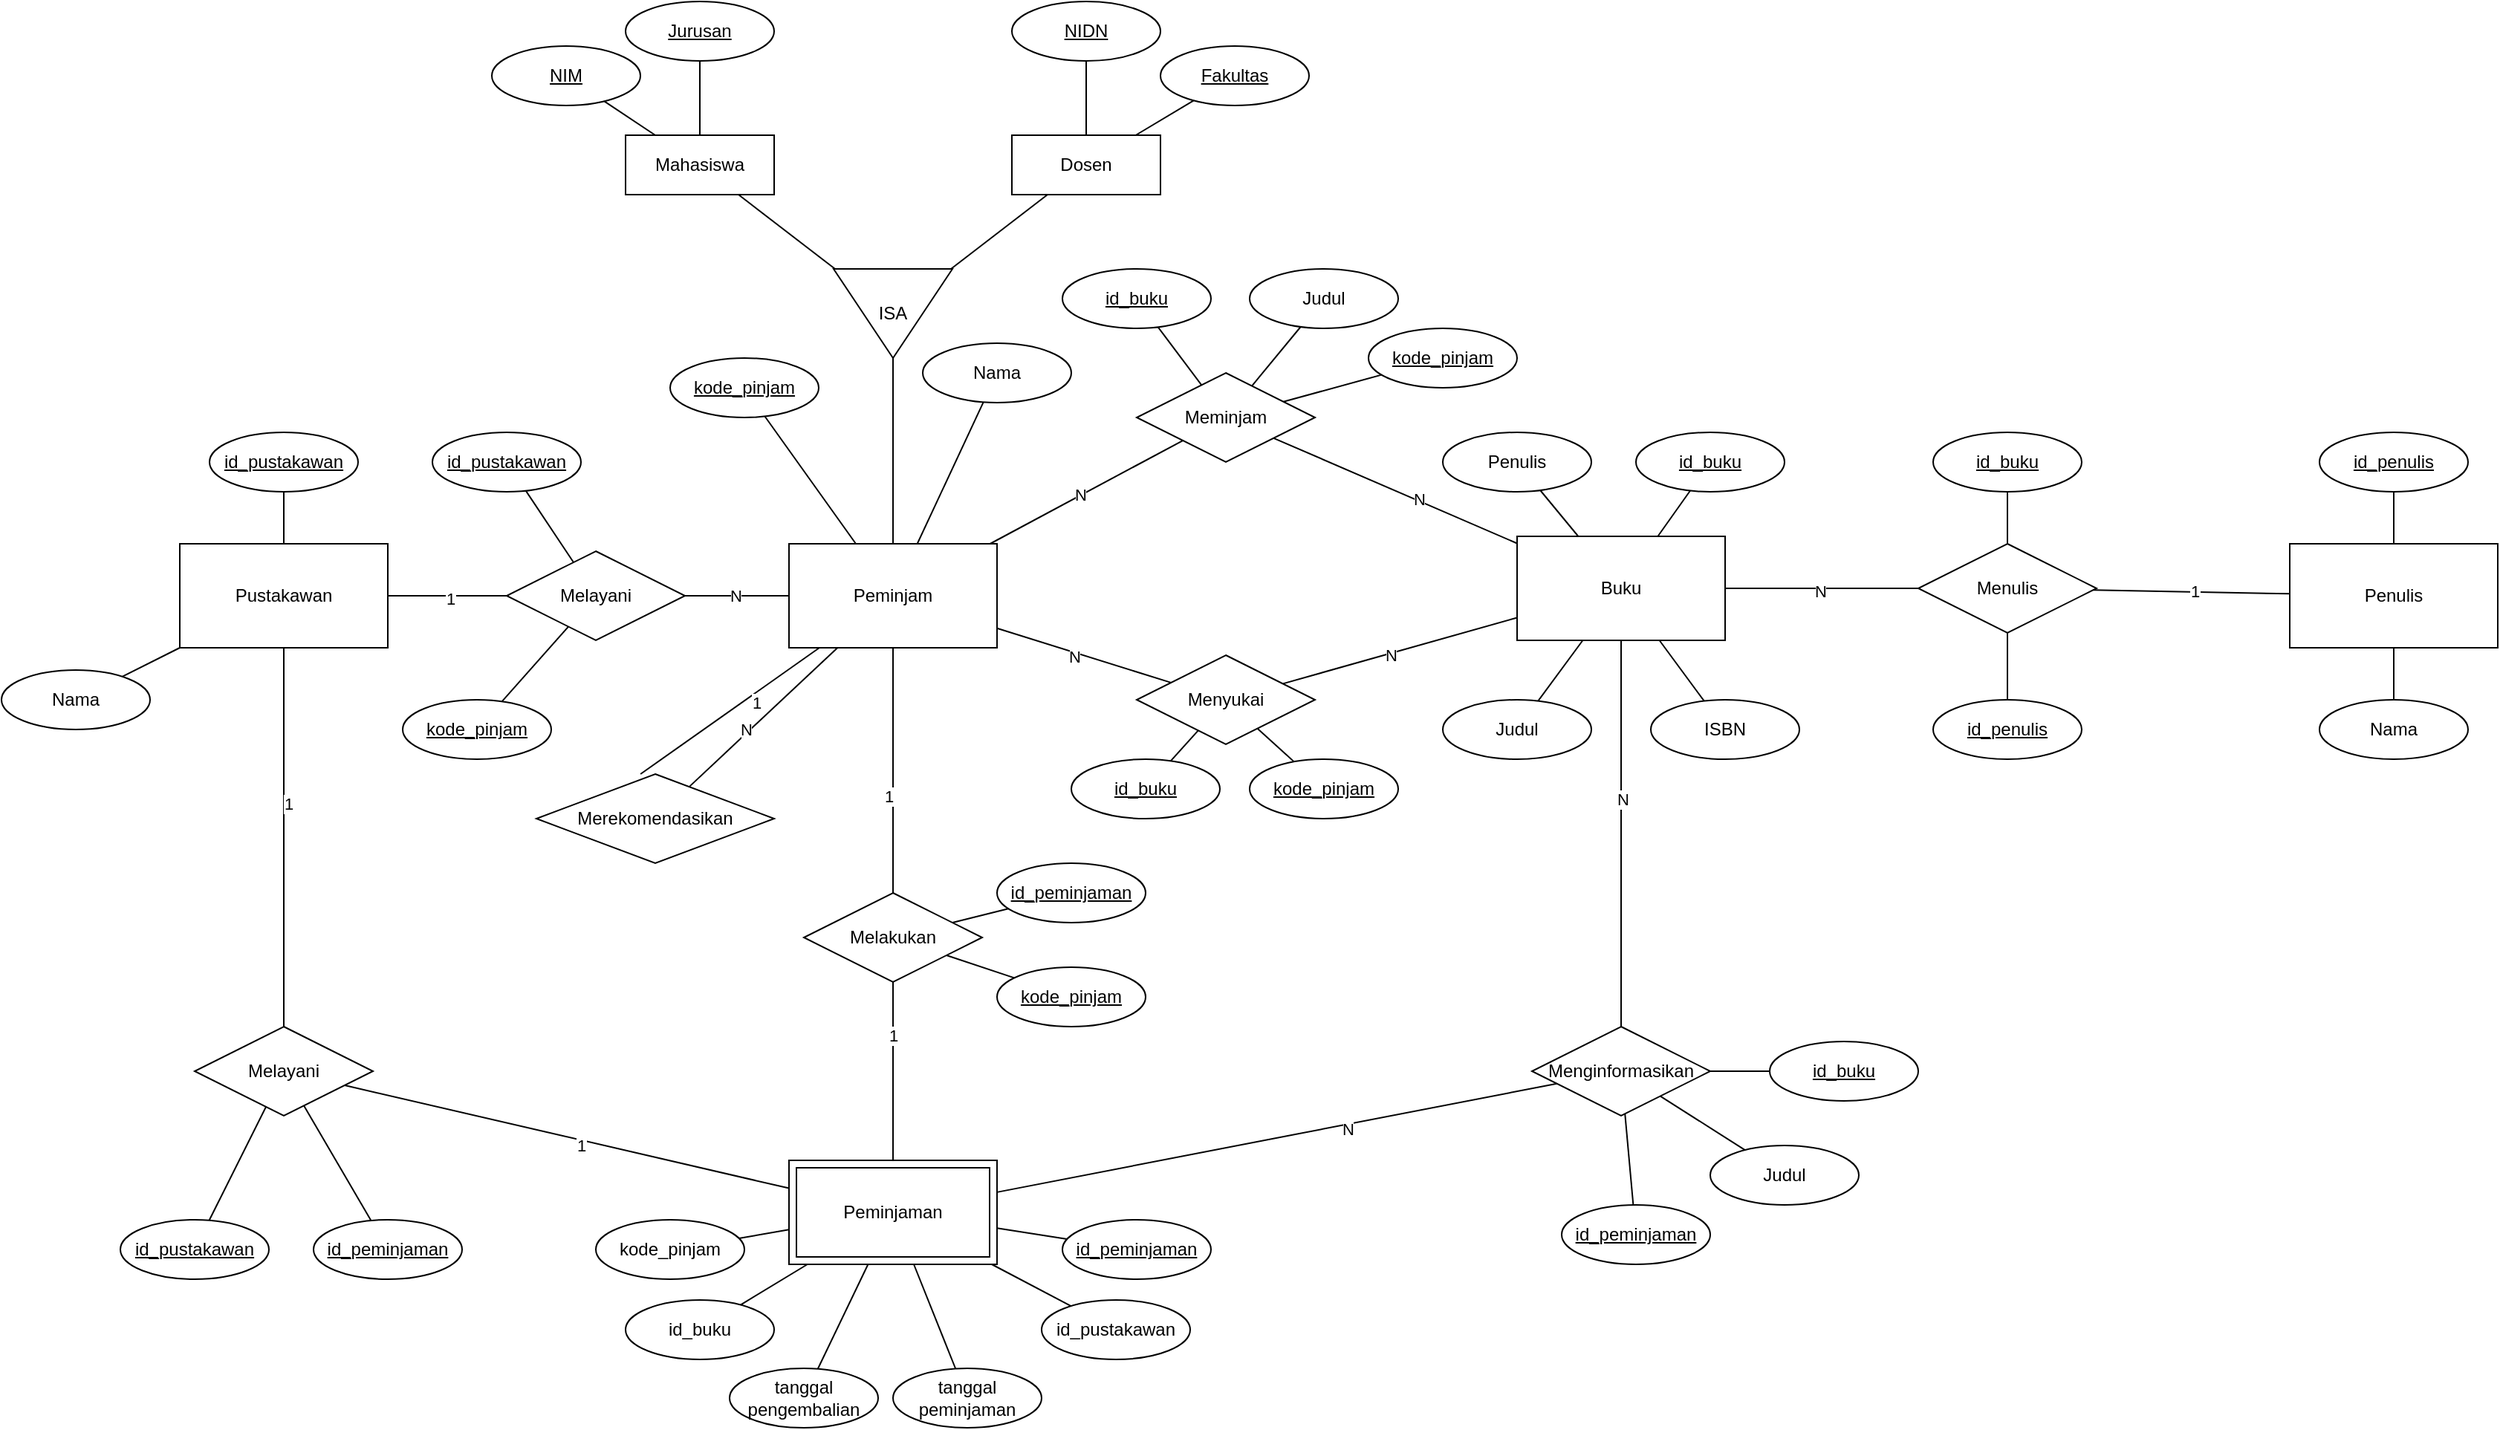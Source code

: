 <mxfile version="24.8.3">
  <diagram name="Halaman-1" id="MjMvgmdKR5DhXtK8cqhv">
    <mxGraphModel dx="2416" dy="1839" grid="1" gridSize="10" guides="1" tooltips="1" connect="1" arrows="1" fold="1" page="1" pageScale="1" pageWidth="827" pageHeight="1169" math="0" shadow="0">
      <root>
        <mxCell id="0" />
        <mxCell id="1" parent="0" />
        <mxCell id="m8yf4vWD9gJKO4N2qwgh-2" value="Buku" style="whiteSpace=wrap;html=1;align=center;" vertex="1" parent="1">
          <mxGeometry x="670" y="50" width="140" height="70" as="geometry" />
        </mxCell>
        <mxCell id="m8yf4vWD9gJKO4N2qwgh-3" value="Peminjam" style="whiteSpace=wrap;html=1;align=center;" vertex="1" parent="1">
          <mxGeometry x="180" y="55" width="140" height="70" as="geometry" />
        </mxCell>
        <mxCell id="m8yf4vWD9gJKO4N2qwgh-4" value="Pustakawan" style="whiteSpace=wrap;html=1;align=center;" vertex="1" parent="1">
          <mxGeometry x="-230" y="55" width="140" height="70" as="geometry" />
        </mxCell>
        <mxCell id="m8yf4vWD9gJKO4N2qwgh-5" value="Penulis" style="whiteSpace=wrap;html=1;align=center;" vertex="1" parent="1">
          <mxGeometry x="1190" y="55" width="140" height="70" as="geometry" />
        </mxCell>
        <mxCell id="m8yf4vWD9gJKO4N2qwgh-6" value="Menginformasikan" style="shape=rhombus;perimeter=rhombusPerimeter;whiteSpace=wrap;html=1;align=center;" vertex="1" parent="1">
          <mxGeometry x="680" y="380" width="120" height="60" as="geometry" />
        </mxCell>
        <mxCell id="m8yf4vWD9gJKO4N2qwgh-7" value="Melayani" style="shape=rhombus;perimeter=rhombusPerimeter;whiteSpace=wrap;html=1;align=center;" vertex="1" parent="1">
          <mxGeometry x="-220" y="380" width="120" height="60" as="geometry" />
        </mxCell>
        <mxCell id="m8yf4vWD9gJKO4N2qwgh-8" value="Meminjam" style="shape=rhombus;perimeter=rhombusPerimeter;whiteSpace=wrap;html=1;align=center;" vertex="1" parent="1">
          <mxGeometry x="414" y="-60" width="120" height="60" as="geometry" />
        </mxCell>
        <mxCell id="m8yf4vWD9gJKO4N2qwgh-9" value="Menulis" style="shape=rhombus;perimeter=rhombusPerimeter;whiteSpace=wrap;html=1;align=center;" vertex="1" parent="1">
          <mxGeometry x="940" y="55" width="120" height="60" as="geometry" />
        </mxCell>
        <mxCell id="m8yf4vWD9gJKO4N2qwgh-10" value="Melakukan" style="shape=rhombus;perimeter=rhombusPerimeter;whiteSpace=wrap;html=1;align=center;" vertex="1" parent="1">
          <mxGeometry x="190" y="290" width="120" height="60" as="geometry" />
        </mxCell>
        <mxCell id="m8yf4vWD9gJKO4N2qwgh-11" value="Melayani" style="shape=rhombus;perimeter=rhombusPerimeter;whiteSpace=wrap;html=1;align=center;" vertex="1" parent="1">
          <mxGeometry x="-10" y="60" width="120" height="60" as="geometry" />
        </mxCell>
        <mxCell id="m8yf4vWD9gJKO4N2qwgh-13" value="&lt;u&gt;id_pustakawan&lt;/u&gt;" style="ellipse;whiteSpace=wrap;html=1;align=center;" vertex="1" parent="1">
          <mxGeometry x="-210" y="-20" width="100" height="40" as="geometry" />
        </mxCell>
        <mxCell id="m8yf4vWD9gJKO4N2qwgh-14" value="Nama" style="ellipse;whiteSpace=wrap;html=1;align=center;" vertex="1" parent="1">
          <mxGeometry x="-350" y="140" width="100" height="40" as="geometry" />
        </mxCell>
        <mxCell id="m8yf4vWD9gJKO4N2qwgh-15" value="&lt;u&gt;id_pustakawan&lt;/u&gt;" style="ellipse;whiteSpace=wrap;html=1;align=center;" vertex="1" parent="1">
          <mxGeometry x="-60" y="-20" width="100" height="40" as="geometry" />
        </mxCell>
        <mxCell id="m8yf4vWD9gJKO4N2qwgh-16" value="&lt;u&gt;kode_pinjam&lt;/u&gt;" style="ellipse;whiteSpace=wrap;html=1;align=center;" vertex="1" parent="1">
          <mxGeometry x="-80" y="160" width="100" height="40" as="geometry" />
        </mxCell>
        <mxCell id="m8yf4vWD9gJKO4N2qwgh-17" value="&lt;u&gt;id_buku&lt;/u&gt;" style="ellipse;whiteSpace=wrap;html=1;align=center;" vertex="1" parent="1">
          <mxGeometry x="750" y="-20" width="100" height="40" as="geometry" />
        </mxCell>
        <mxCell id="m8yf4vWD9gJKO4N2qwgh-18" value="Nama" style="ellipse;whiteSpace=wrap;html=1;align=center;" vertex="1" parent="1">
          <mxGeometry x="1210" y="160" width="100" height="40" as="geometry" />
        </mxCell>
        <mxCell id="m8yf4vWD9gJKO4N2qwgh-19" value="&lt;u&gt;id_penulis&lt;/u&gt;" style="ellipse;whiteSpace=wrap;html=1;align=center;" vertex="1" parent="1">
          <mxGeometry x="1210" y="-20" width="100" height="40" as="geometry" />
        </mxCell>
        <mxCell id="m8yf4vWD9gJKO4N2qwgh-20" value="&lt;u&gt;id_penulis&lt;/u&gt;" style="ellipse;whiteSpace=wrap;html=1;align=center;" vertex="1" parent="1">
          <mxGeometry x="950" y="160" width="100" height="40" as="geometry" />
        </mxCell>
        <mxCell id="m8yf4vWD9gJKO4N2qwgh-21" value="&lt;u&gt;id_buku&lt;/u&gt;" style="ellipse;whiteSpace=wrap;html=1;align=center;" vertex="1" parent="1">
          <mxGeometry x="950" y="-20" width="100" height="40" as="geometry" />
        </mxCell>
        <mxCell id="m8yf4vWD9gJKO4N2qwgh-22" value="ISBN" style="ellipse;whiteSpace=wrap;html=1;align=center;" vertex="1" parent="1">
          <mxGeometry x="760" y="160" width="100" height="40" as="geometry" />
        </mxCell>
        <mxCell id="m8yf4vWD9gJKO4N2qwgh-23" value="Penulis" style="ellipse;whiteSpace=wrap;html=1;align=center;" vertex="1" parent="1">
          <mxGeometry x="620" y="-20" width="100" height="40" as="geometry" />
        </mxCell>
        <mxCell id="m8yf4vWD9gJKO4N2qwgh-24" value="Judul" style="ellipse;whiteSpace=wrap;html=1;align=center;" vertex="1" parent="1">
          <mxGeometry x="620" y="160" width="100" height="40" as="geometry" />
        </mxCell>
        <mxCell id="m8yf4vWD9gJKO4N2qwgh-25" value="Judul" style="ellipse;whiteSpace=wrap;html=1;align=center;" vertex="1" parent="1">
          <mxGeometry x="490" y="-130" width="100" height="40" as="geometry" />
        </mxCell>
        <mxCell id="m8yf4vWD9gJKO4N2qwgh-26" value="&lt;u&gt;kode_pinjam&lt;/u&gt;" style="ellipse;whiteSpace=wrap;html=1;align=center;" vertex="1" parent="1">
          <mxGeometry x="570" y="-90" width="100" height="40" as="geometry" />
        </mxCell>
        <mxCell id="m8yf4vWD9gJKO4N2qwgh-27" value="&lt;u&gt;id_buku&lt;/u&gt;" style="ellipse;whiteSpace=wrap;html=1;align=center;" vertex="1" parent="1">
          <mxGeometry x="364" y="-130" width="100" height="40" as="geometry" />
        </mxCell>
        <mxCell id="m8yf4vWD9gJKO4N2qwgh-28" value="Nama" style="ellipse;whiteSpace=wrap;html=1;align=center;" vertex="1" parent="1">
          <mxGeometry x="270" y="-80" width="100" height="40" as="geometry" />
        </mxCell>
        <mxCell id="m8yf4vWD9gJKO4N2qwgh-29" value="&lt;u&gt;kode_pinjam&lt;/u&gt;" style="ellipse;whiteSpace=wrap;html=1;align=center;" vertex="1" parent="1">
          <mxGeometry x="100" y="-70" width="100" height="40" as="geometry" />
        </mxCell>
        <mxCell id="m8yf4vWD9gJKO4N2qwgh-37" style="edgeStyle=orthogonalEdgeStyle;rounded=0;orthogonalLoop=1;jettySize=auto;html=1;exitX=0.5;exitY=1;exitDx=0;exitDy=0;" edge="1" parent="1" source="m8yf4vWD9gJKO4N2qwgh-28" target="m8yf4vWD9gJKO4N2qwgh-28">
          <mxGeometry relative="1" as="geometry" />
        </mxCell>
        <mxCell id="m8yf4vWD9gJKO4N2qwgh-39" value="" style="endArrow=none;html=1;rounded=0;" edge="1" parent="1" source="m8yf4vWD9gJKO4N2qwgh-4" target="m8yf4vWD9gJKO4N2qwgh-11">
          <mxGeometry relative="1" as="geometry">
            <mxPoint x="140" y="210" as="sourcePoint" />
            <mxPoint x="300" y="210" as="targetPoint" />
          </mxGeometry>
        </mxCell>
        <mxCell id="m8yf4vWD9gJKO4N2qwgh-66" value="1" style="edgeLabel;html=1;align=center;verticalAlign=middle;resizable=0;points=[];" vertex="1" connectable="0" parent="m8yf4vWD9gJKO4N2qwgh-39">
          <mxGeometry x="0.052" y="-2" relative="1" as="geometry">
            <mxPoint as="offset" />
          </mxGeometry>
        </mxCell>
        <mxCell id="m8yf4vWD9gJKO4N2qwgh-41" value="" style="endArrow=none;html=1;rounded=0;" edge="1" parent="1" source="m8yf4vWD9gJKO4N2qwgh-3" target="m8yf4vWD9gJKO4N2qwgh-8">
          <mxGeometry relative="1" as="geometry">
            <mxPoint x="115" y="93" as="sourcePoint" />
            <mxPoint x="190" y="97" as="targetPoint" />
          </mxGeometry>
        </mxCell>
        <mxCell id="m8yf4vWD9gJKO4N2qwgh-71" value="N" style="edgeLabel;html=1;align=center;verticalAlign=middle;resizable=0;points=[];" vertex="1" connectable="0" parent="m8yf4vWD9gJKO4N2qwgh-41">
          <mxGeometry x="-0.064" y="1" relative="1" as="geometry">
            <mxPoint as="offset" />
          </mxGeometry>
        </mxCell>
        <mxCell id="m8yf4vWD9gJKO4N2qwgh-42" value="" style="endArrow=none;html=1;rounded=0;" edge="1" parent="1" source="m8yf4vWD9gJKO4N2qwgh-3" target="m8yf4vWD9gJKO4N2qwgh-28">
          <mxGeometry relative="1" as="geometry">
            <mxPoint x="330" y="97" as="sourcePoint" />
            <mxPoint x="429" y="92" as="targetPoint" />
          </mxGeometry>
        </mxCell>
        <mxCell id="m8yf4vWD9gJKO4N2qwgh-43" value="" style="endArrow=none;html=1;rounded=0;" edge="1" parent="1" source="m8yf4vWD9gJKO4N2qwgh-3" target="m8yf4vWD9gJKO4N2qwgh-29">
          <mxGeometry relative="1" as="geometry">
            <mxPoint x="260" y="135" as="sourcePoint" />
            <mxPoint x="260" y="170" as="targetPoint" />
          </mxGeometry>
        </mxCell>
        <mxCell id="m8yf4vWD9gJKO4N2qwgh-44" value="" style="endArrow=none;html=1;rounded=0;" edge="1" parent="1" source="m8yf4vWD9gJKO4N2qwgh-11" target="m8yf4vWD9gJKO4N2qwgh-15">
          <mxGeometry relative="1" as="geometry">
            <mxPoint x="260" y="65" as="sourcePoint" />
            <mxPoint x="260" y="30" as="targetPoint" />
          </mxGeometry>
        </mxCell>
        <mxCell id="m8yf4vWD9gJKO4N2qwgh-45" value="" style="endArrow=none;html=1;rounded=0;" edge="1" parent="1" source="m8yf4vWD9gJKO4N2qwgh-16" target="m8yf4vWD9gJKO4N2qwgh-11">
          <mxGeometry relative="1" as="geometry">
            <mxPoint x="60" y="60" as="sourcePoint" />
            <mxPoint x="60" y="30" as="targetPoint" />
          </mxGeometry>
        </mxCell>
        <mxCell id="m8yf4vWD9gJKO4N2qwgh-47" value="" style="endArrow=none;html=1;rounded=0;" edge="1" parent="1" source="m8yf4vWD9gJKO4N2qwgh-13" target="m8yf4vWD9gJKO4N2qwgh-4">
          <mxGeometry relative="1" as="geometry">
            <mxPoint x="-150" y="135" as="sourcePoint" />
            <mxPoint x="-150" y="170" as="targetPoint" />
          </mxGeometry>
        </mxCell>
        <mxCell id="m8yf4vWD9gJKO4N2qwgh-51" value="" style="endArrow=none;html=1;rounded=0;" edge="1" parent="1" source="m8yf4vWD9gJKO4N2qwgh-14" target="m8yf4vWD9gJKO4N2qwgh-4">
          <mxGeometry relative="1" as="geometry">
            <mxPoint x="-150" y="30" as="sourcePoint" />
            <mxPoint x="-150" y="65" as="targetPoint" />
          </mxGeometry>
        </mxCell>
        <mxCell id="m8yf4vWD9gJKO4N2qwgh-52" value="" style="endArrow=none;html=1;rounded=0;" edge="1" parent="1" source="m8yf4vWD9gJKO4N2qwgh-27" target="m8yf4vWD9gJKO4N2qwgh-8">
          <mxGeometry relative="1" as="geometry">
            <mxPoint x="330" y="100" as="sourcePoint" />
            <mxPoint x="424" y="100" as="targetPoint" />
          </mxGeometry>
        </mxCell>
        <mxCell id="m8yf4vWD9gJKO4N2qwgh-53" value="" style="endArrow=none;html=1;rounded=0;" edge="1" parent="1" source="m8yf4vWD9gJKO4N2qwgh-8" target="m8yf4vWD9gJKO4N2qwgh-25">
          <mxGeometry relative="1" as="geometry">
            <mxPoint x="437" y="29" as="sourcePoint" />
            <mxPoint x="469" y="78" as="targetPoint" />
          </mxGeometry>
        </mxCell>
        <mxCell id="m8yf4vWD9gJKO4N2qwgh-54" value="" style="endArrow=none;html=1;rounded=0;" edge="1" parent="1" source="m8yf4vWD9gJKO4N2qwgh-8" target="m8yf4vWD9gJKO4N2qwgh-26">
          <mxGeometry relative="1" as="geometry">
            <mxPoint x="500" y="78" as="sourcePoint" />
            <mxPoint x="536" y="29" as="targetPoint" />
          </mxGeometry>
        </mxCell>
        <mxCell id="m8yf4vWD9gJKO4N2qwgh-55" value="" style="endArrow=none;html=1;rounded=0;" edge="1" parent="1" source="m8yf4vWD9gJKO4N2qwgh-2" target="m8yf4vWD9gJKO4N2qwgh-24">
          <mxGeometry relative="1" as="geometry">
            <mxPoint x="484" y="130" as="sourcePoint" />
            <mxPoint x="484" y="170" as="targetPoint" />
          </mxGeometry>
        </mxCell>
        <mxCell id="m8yf4vWD9gJKO4N2qwgh-56" value="" style="endArrow=none;html=1;rounded=0;" edge="1" parent="1" source="m8yf4vWD9gJKO4N2qwgh-2" target="m8yf4vWD9gJKO4N2qwgh-22">
          <mxGeometry relative="1" as="geometry">
            <mxPoint x="724" y="130" as="sourcePoint" />
            <mxPoint x="694" y="171" as="targetPoint" />
          </mxGeometry>
        </mxCell>
        <mxCell id="m8yf4vWD9gJKO4N2qwgh-57" value="" style="endArrow=none;html=1;rounded=0;" edge="1" parent="1" source="m8yf4vWD9gJKO4N2qwgh-17" target="m8yf4vWD9gJKO4N2qwgh-2">
          <mxGeometry relative="1" as="geometry">
            <mxPoint x="772" y="130" as="sourcePoint" />
            <mxPoint x="798" y="171" as="targetPoint" />
          </mxGeometry>
        </mxCell>
        <mxCell id="m8yf4vWD9gJKO4N2qwgh-58" value="" style="endArrow=none;html=1;rounded=0;" edge="1" parent="1" source="m8yf4vWD9gJKO4N2qwgh-23" target="m8yf4vWD9gJKO4N2qwgh-2">
          <mxGeometry relative="1" as="geometry">
            <mxPoint x="796" y="29" as="sourcePoint" />
            <mxPoint x="775" y="60" as="targetPoint" />
          </mxGeometry>
        </mxCell>
        <mxCell id="m8yf4vWD9gJKO4N2qwgh-59" value="" style="endArrow=none;html=1;rounded=0;" edge="1" parent="1" source="m8yf4vWD9gJKO4N2qwgh-8" target="m8yf4vWD9gJKO4N2qwgh-2">
          <mxGeometry relative="1" as="geometry">
            <mxPoint x="696" y="29" as="sourcePoint" />
            <mxPoint x="721" y="60" as="targetPoint" />
          </mxGeometry>
        </mxCell>
        <mxCell id="m8yf4vWD9gJKO4N2qwgh-72" value="N" style="edgeLabel;html=1;align=center;verticalAlign=middle;resizable=0;points=[];" vertex="1" connectable="0" parent="m8yf4vWD9gJKO4N2qwgh-59">
          <mxGeometry x="0.19" y="1" relative="1" as="geometry">
            <mxPoint as="offset" />
          </mxGeometry>
        </mxCell>
        <mxCell id="m8yf4vWD9gJKO4N2qwgh-60" value="" style="endArrow=none;html=1;rounded=0;" edge="1" parent="1" source="m8yf4vWD9gJKO4N2qwgh-2" target="m8yf4vWD9gJKO4N2qwgh-9">
          <mxGeometry relative="1" as="geometry">
            <mxPoint x="770" y="90" as="sourcePoint" />
            <mxPoint x="680" y="96" as="targetPoint" />
          </mxGeometry>
        </mxCell>
        <mxCell id="m8yf4vWD9gJKO4N2qwgh-73" value="N" style="edgeLabel;html=1;align=center;verticalAlign=middle;resizable=0;points=[];" vertex="1" connectable="0" parent="m8yf4vWD9gJKO4N2qwgh-60">
          <mxGeometry x="-0.015" y="-2" relative="1" as="geometry">
            <mxPoint as="offset" />
          </mxGeometry>
        </mxCell>
        <mxCell id="m8yf4vWD9gJKO4N2qwgh-61" value="" style="endArrow=none;html=1;rounded=0;" edge="1" parent="1" source="m8yf4vWD9gJKO4N2qwgh-21" target="m8yf4vWD9gJKO4N2qwgh-9">
          <mxGeometry relative="1" as="geometry">
            <mxPoint x="820" y="95" as="sourcePoint" />
            <mxPoint x="950" y="95" as="targetPoint" />
          </mxGeometry>
        </mxCell>
        <mxCell id="m8yf4vWD9gJKO4N2qwgh-62" value="" style="endArrow=none;html=1;rounded=0;" edge="1" parent="1" source="m8yf4vWD9gJKO4N2qwgh-20" target="m8yf4vWD9gJKO4N2qwgh-9">
          <mxGeometry relative="1" as="geometry">
            <mxPoint x="1010" y="30" as="sourcePoint" />
            <mxPoint x="1010" y="65" as="targetPoint" />
          </mxGeometry>
        </mxCell>
        <mxCell id="m8yf4vWD9gJKO4N2qwgh-63" value="" style="endArrow=none;html=1;rounded=0;" edge="1" parent="1" source="m8yf4vWD9gJKO4N2qwgh-5" target="m8yf4vWD9gJKO4N2qwgh-9">
          <mxGeometry relative="1" as="geometry">
            <mxPoint x="1010" y="170" as="sourcePoint" />
            <mxPoint x="1010" y="125" as="targetPoint" />
          </mxGeometry>
        </mxCell>
        <mxCell id="m8yf4vWD9gJKO4N2qwgh-74" value="1" style="edgeLabel;html=1;align=center;verticalAlign=middle;resizable=0;points=[];" vertex="1" connectable="0" parent="m8yf4vWD9gJKO4N2qwgh-63">
          <mxGeometry x="-0.023" y="-1" relative="1" as="geometry">
            <mxPoint as="offset" />
          </mxGeometry>
        </mxCell>
        <mxCell id="m8yf4vWD9gJKO4N2qwgh-64" value="" style="endArrow=none;html=1;rounded=0;" edge="1" parent="1" source="m8yf4vWD9gJKO4N2qwgh-19" target="m8yf4vWD9gJKO4N2qwgh-5">
          <mxGeometry relative="1" as="geometry">
            <mxPoint x="1200" y="99" as="sourcePoint" />
            <mxPoint x="1068" y="96" as="targetPoint" />
          </mxGeometry>
        </mxCell>
        <mxCell id="m8yf4vWD9gJKO4N2qwgh-65" value="" style="endArrow=none;html=1;rounded=0;" edge="1" parent="1" source="m8yf4vWD9gJKO4N2qwgh-18" target="m8yf4vWD9gJKO4N2qwgh-5">
          <mxGeometry relative="1" as="geometry">
            <mxPoint x="1270" y="30" as="sourcePoint" />
            <mxPoint x="1270" y="65" as="targetPoint" />
          </mxGeometry>
        </mxCell>
        <mxCell id="m8yf4vWD9gJKO4N2qwgh-68" value="" style="endArrow=none;html=1;rounded=0;" edge="1" parent="1" source="m8yf4vWD9gJKO4N2qwgh-11" target="m8yf4vWD9gJKO4N2qwgh-3">
          <mxGeometry relative="1" as="geometry">
            <mxPoint x="-80" y="100" as="sourcePoint" />
            <mxPoint y="100" as="targetPoint" />
          </mxGeometry>
        </mxCell>
        <mxCell id="m8yf4vWD9gJKO4N2qwgh-70" value="N" style="edgeLabel;html=1;align=center;verticalAlign=middle;resizable=0;points=[];" vertex="1" connectable="0" parent="m8yf4vWD9gJKO4N2qwgh-68">
          <mxGeometry x="-0.029" relative="1" as="geometry">
            <mxPoint as="offset" />
          </mxGeometry>
        </mxCell>
        <mxCell id="m8yf4vWD9gJKO4N2qwgh-75" value="kode_pinjam" style="ellipse;whiteSpace=wrap;html=1;align=center;" vertex="1" parent="1">
          <mxGeometry x="50" y="510" width="100" height="40" as="geometry" />
        </mxCell>
        <mxCell id="m8yf4vWD9gJKO4N2qwgh-76" value="&lt;u&gt;id_peminjaman&lt;/u&gt;" style="ellipse;whiteSpace=wrap;html=1;align=center;" vertex="1" parent="1">
          <mxGeometry x="364" y="510" width="100" height="40" as="geometry" />
        </mxCell>
        <mxCell id="m8yf4vWD9gJKO4N2qwgh-77" value="id_pustakawan" style="ellipse;whiteSpace=wrap;html=1;align=center;" vertex="1" parent="1">
          <mxGeometry x="350" y="564" width="100" height="40" as="geometry" />
        </mxCell>
        <mxCell id="m8yf4vWD9gJKO4N2qwgh-78" value="tanggal peminjaman" style="ellipse;whiteSpace=wrap;html=1;align=center;" vertex="1" parent="1">
          <mxGeometry x="250" y="610" width="100" height="40" as="geometry" />
        </mxCell>
        <mxCell id="m8yf4vWD9gJKO4N2qwgh-79" value="tanggal pengembalian" style="ellipse;whiteSpace=wrap;html=1;align=center;" vertex="1" parent="1">
          <mxGeometry x="140" y="610" width="100" height="40" as="geometry" />
        </mxCell>
        <mxCell id="m8yf4vWD9gJKO4N2qwgh-80" value="id_buku" style="ellipse;whiteSpace=wrap;html=1;align=center;" vertex="1" parent="1">
          <mxGeometry x="70" y="564" width="100" height="40" as="geometry" />
        </mxCell>
        <mxCell id="m8yf4vWD9gJKO4N2qwgh-81" value="&lt;u&gt;kode_pinjam&lt;/u&gt;" style="ellipse;whiteSpace=wrap;html=1;align=center;" vertex="1" parent="1">
          <mxGeometry x="320" y="340" width="100" height="40" as="geometry" />
        </mxCell>
        <mxCell id="m8yf4vWD9gJKO4N2qwgh-82" value="&lt;u&gt;id_peminjaman&lt;/u&gt;" style="ellipse;whiteSpace=wrap;html=1;align=center;" vertex="1" parent="1">
          <mxGeometry x="700" y="500" width="100" height="40" as="geometry" />
        </mxCell>
        <mxCell id="m8yf4vWD9gJKO4N2qwgh-83" value="&lt;u&gt;id_buku&lt;/u&gt;" style="ellipse;whiteSpace=wrap;html=1;align=center;" vertex="1" parent="1">
          <mxGeometry x="840" y="390" width="100" height="40" as="geometry" />
        </mxCell>
        <mxCell id="m8yf4vWD9gJKO4N2qwgh-84" value="&lt;u&gt;id_peminjaman&lt;/u&gt;" style="ellipse;whiteSpace=wrap;html=1;align=center;" vertex="1" parent="1">
          <mxGeometry x="320" y="270" width="100" height="40" as="geometry" />
        </mxCell>
        <mxCell id="m8yf4vWD9gJKO4N2qwgh-85" value="Judul" style="ellipse;whiteSpace=wrap;html=1;align=center;" vertex="1" parent="1">
          <mxGeometry x="800" y="460" width="100" height="40" as="geometry" />
        </mxCell>
        <mxCell id="m8yf4vWD9gJKO4N2qwgh-86" value="&lt;u&gt;id_pustakawan&lt;/u&gt;" style="ellipse;whiteSpace=wrap;html=1;align=center;" vertex="1" parent="1">
          <mxGeometry x="-270" y="510" width="100" height="40" as="geometry" />
        </mxCell>
        <mxCell id="m8yf4vWD9gJKO4N2qwgh-87" value="&lt;u&gt;id_peminjaman&lt;/u&gt;" style="ellipse;whiteSpace=wrap;html=1;align=center;" vertex="1" parent="1">
          <mxGeometry x="-140" y="510" width="100" height="40" as="geometry" />
        </mxCell>
        <mxCell id="m8yf4vWD9gJKO4N2qwgh-90" value="" style="endArrow=none;html=1;rounded=0;" edge="1" parent="1" source="m8yf4vWD9gJKO4N2qwgh-2" target="m8yf4vWD9gJKO4N2qwgh-6">
          <mxGeometry relative="1" as="geometry">
            <mxPoint x="580" y="320" as="sourcePoint" />
            <mxPoint x="740" y="320" as="targetPoint" />
          </mxGeometry>
        </mxCell>
        <mxCell id="m8yf4vWD9gJKO4N2qwgh-113" value="N" style="edgeLabel;html=1;align=center;verticalAlign=middle;resizable=0;points=[];" vertex="1" connectable="0" parent="m8yf4vWD9gJKO4N2qwgh-90">
          <mxGeometry x="-0.181" y="1" relative="1" as="geometry">
            <mxPoint as="offset" />
          </mxGeometry>
        </mxCell>
        <mxCell id="m8yf4vWD9gJKO4N2qwgh-91" value="" style="endArrow=none;html=1;rounded=0;" edge="1" parent="1" source="m8yf4vWD9gJKO4N2qwgh-6" target="m8yf4vWD9gJKO4N2qwgh-83">
          <mxGeometry relative="1" as="geometry">
            <mxPoint x="750" y="130" as="sourcePoint" />
            <mxPoint x="750" y="390" as="targetPoint" />
          </mxGeometry>
        </mxCell>
        <mxCell id="m8yf4vWD9gJKO4N2qwgh-92" value="" style="endArrow=none;html=1;rounded=0;" edge="1" parent="1" source="m8yf4vWD9gJKO4N2qwgh-6" target="m8yf4vWD9gJKO4N2qwgh-85">
          <mxGeometry relative="1" as="geometry">
            <mxPoint x="810" y="420" as="sourcePoint" />
            <mxPoint x="850" y="420" as="targetPoint" />
          </mxGeometry>
        </mxCell>
        <mxCell id="m8yf4vWD9gJKO4N2qwgh-93" value="" style="endArrow=none;html=1;rounded=0;" edge="1" parent="1" source="m8yf4vWD9gJKO4N2qwgh-6" target="m8yf4vWD9gJKO4N2qwgh-82">
          <mxGeometry relative="1" as="geometry">
            <mxPoint x="776" y="437" as="sourcePoint" />
            <mxPoint x="833" y="473" as="targetPoint" />
          </mxGeometry>
        </mxCell>
        <mxCell id="m8yf4vWD9gJKO4N2qwgh-94" value="" style="endArrow=none;html=1;rounded=0;" edge="1" parent="1" source="m8yf4vWD9gJKO4N2qwgh-76" target="m8yf4vWD9gJKO4N2qwgh-120">
          <mxGeometry relative="1" as="geometry">
            <mxPoint x="753" y="449" as="sourcePoint" />
            <mxPoint x="320" y="515.671" as="targetPoint" />
          </mxGeometry>
        </mxCell>
        <mxCell id="m8yf4vWD9gJKO4N2qwgh-95" value="" style="endArrow=none;html=1;rounded=0;" edge="1" parent="1" source="m8yf4vWD9gJKO4N2qwgh-6" target="m8yf4vWD9gJKO4N2qwgh-120">
          <mxGeometry relative="1" as="geometry">
            <mxPoint x="360" y="515" as="sourcePoint" />
            <mxPoint x="320" y="491.429" as="targetPoint" />
          </mxGeometry>
        </mxCell>
        <mxCell id="m8yf4vWD9gJKO4N2qwgh-116" value="N" style="edgeLabel;html=1;align=center;verticalAlign=middle;resizable=0;points=[];" vertex="1" connectable="0" parent="m8yf4vWD9gJKO4N2qwgh-95">
          <mxGeometry x="-0.248" y="3" relative="1" as="geometry">
            <mxPoint as="offset" />
          </mxGeometry>
        </mxCell>
        <mxCell id="m8yf4vWD9gJKO4N2qwgh-96" value="" style="endArrow=none;html=1;rounded=0;" edge="1" parent="1" source="m8yf4vWD9gJKO4N2qwgh-77" target="m8yf4vWD9gJKO4N2qwgh-120">
          <mxGeometry relative="1" as="geometry">
            <mxPoint x="707" y="428" as="sourcePoint" />
            <mxPoint x="316.456" y="540" as="targetPoint" />
          </mxGeometry>
        </mxCell>
        <mxCell id="m8yf4vWD9gJKO4N2qwgh-97" value="" style="endArrow=none;html=1;rounded=0;" edge="1" parent="1" source="m8yf4vWD9gJKO4N2qwgh-78" target="m8yf4vWD9gJKO4N2qwgh-120">
          <mxGeometry relative="1" as="geometry">
            <mxPoint x="380" y="578" as="sourcePoint" />
            <mxPoint x="264" y="540" as="targetPoint" />
          </mxGeometry>
        </mxCell>
        <mxCell id="m8yf4vWD9gJKO4N2qwgh-98" value="" style="endArrow=none;html=1;rounded=0;" edge="1" parent="1" source="m8yf4vWD9gJKO4N2qwgh-79" target="m8yf4vWD9gJKO4N2qwgh-120">
          <mxGeometry relative="1" as="geometry">
            <mxPoint x="302" y="620" as="sourcePoint" />
            <mxPoint x="233.2" y="540" as="targetPoint" />
          </mxGeometry>
        </mxCell>
        <mxCell id="m8yf4vWD9gJKO4N2qwgh-99" value="" style="endArrow=none;html=1;rounded=0;" edge="1" parent="1" source="m8yf4vWD9gJKO4N2qwgh-80" target="m8yf4vWD9gJKO4N2qwgh-120">
          <mxGeometry relative="1" as="geometry">
            <mxPoint x="209" y="620" as="sourcePoint" />
            <mxPoint x="192.405" y="540" as="targetPoint" />
          </mxGeometry>
        </mxCell>
        <mxCell id="m8yf4vWD9gJKO4N2qwgh-100" value="" style="endArrow=none;html=1;rounded=0;" edge="1" parent="1" source="m8yf4vWD9gJKO4N2qwgh-75" target="m8yf4vWD9gJKO4N2qwgh-120">
          <mxGeometry relative="1" as="geometry">
            <mxPoint x="157" y="577" as="sourcePoint" />
            <mxPoint x="180" y="516.667" as="targetPoint" />
          </mxGeometry>
        </mxCell>
        <mxCell id="m8yf4vWD9gJKO4N2qwgh-101" value="" style="endArrow=none;html=1;rounded=0;" edge="1" parent="1" target="m8yf4vWD9gJKO4N2qwgh-10">
          <mxGeometry relative="1" as="geometry">
            <mxPoint x="250" y="470" as="sourcePoint" />
            <mxPoint x="190" y="527" as="targetPoint" />
          </mxGeometry>
        </mxCell>
        <mxCell id="m8yf4vWD9gJKO4N2qwgh-115" value="1" style="edgeLabel;html=1;align=center;verticalAlign=middle;resizable=0;points=[];" vertex="1" connectable="0" parent="m8yf4vWD9gJKO4N2qwgh-101">
          <mxGeometry x="0.41" relative="1" as="geometry">
            <mxPoint as="offset" />
          </mxGeometry>
        </mxCell>
        <mxCell id="m8yf4vWD9gJKO4N2qwgh-102" value="" style="endArrow=none;html=1;rounded=0;" edge="1" parent="1" source="m8yf4vWD9gJKO4N2qwgh-81" target="m8yf4vWD9gJKO4N2qwgh-10">
          <mxGeometry relative="1" as="geometry">
            <mxPoint x="260" y="480" as="sourcePoint" />
            <mxPoint x="260" y="360" as="targetPoint" />
          </mxGeometry>
        </mxCell>
        <mxCell id="m8yf4vWD9gJKO4N2qwgh-104" value="" style="endArrow=none;html=1;rounded=0;" edge="1" parent="1" source="m8yf4vWD9gJKO4N2qwgh-84" target="m8yf4vWD9gJKO4N2qwgh-10">
          <mxGeometry relative="1" as="geometry">
            <mxPoint x="341" y="357" as="sourcePoint" />
            <mxPoint x="296" y="342" as="targetPoint" />
          </mxGeometry>
        </mxCell>
        <mxCell id="m8yf4vWD9gJKO4N2qwgh-105" value="" style="endArrow=none;html=1;rounded=0;" edge="1" parent="1" source="m8yf4vWD9gJKO4N2qwgh-10" target="m8yf4vWD9gJKO4N2qwgh-3">
          <mxGeometry relative="1" as="geometry">
            <mxPoint x="341" y="357" as="sourcePoint" />
            <mxPoint x="296" y="342" as="targetPoint" />
          </mxGeometry>
        </mxCell>
        <mxCell id="m8yf4vWD9gJKO4N2qwgh-112" value="1" style="edgeLabel;html=1;align=center;verticalAlign=middle;resizable=0;points=[];" vertex="1" connectable="0" parent="m8yf4vWD9gJKO4N2qwgh-105">
          <mxGeometry x="-0.204" y="3" relative="1" as="geometry">
            <mxPoint as="offset" />
          </mxGeometry>
        </mxCell>
        <mxCell id="m8yf4vWD9gJKO4N2qwgh-106" value="" style="endArrow=none;html=1;rounded=0;" edge="1" parent="1" source="m8yf4vWD9gJKO4N2qwgh-86" target="m8yf4vWD9gJKO4N2qwgh-7">
          <mxGeometry relative="1" as="geometry">
            <mxPoint x="260" y="300" as="sourcePoint" />
            <mxPoint x="260" y="135" as="targetPoint" />
          </mxGeometry>
        </mxCell>
        <mxCell id="m8yf4vWD9gJKO4N2qwgh-108" value="" style="endArrow=none;html=1;rounded=0;" edge="1" parent="1" source="m8yf4vWD9gJKO4N2qwgh-87" target="m8yf4vWD9gJKO4N2qwgh-7">
          <mxGeometry relative="1" as="geometry">
            <mxPoint x="-209" y="521" as="sourcePoint" />
            <mxPoint x="-164" y="443" as="targetPoint" />
          </mxGeometry>
        </mxCell>
        <mxCell id="m8yf4vWD9gJKO4N2qwgh-109" value="" style="endArrow=none;html=1;rounded=0;" edge="1" parent="1" source="m8yf4vWD9gJKO4N2qwgh-7" target="m8yf4vWD9gJKO4N2qwgh-4">
          <mxGeometry relative="1" as="geometry">
            <mxPoint x="-91" y="521" as="sourcePoint" />
            <mxPoint x="-136" y="443" as="targetPoint" />
          </mxGeometry>
        </mxCell>
        <mxCell id="m8yf4vWD9gJKO4N2qwgh-111" value="1" style="edgeLabel;html=1;align=center;verticalAlign=middle;resizable=0;points=[];" vertex="1" connectable="0" parent="m8yf4vWD9gJKO4N2qwgh-109">
          <mxGeometry x="0.179" y="-3" relative="1" as="geometry">
            <mxPoint as="offset" />
          </mxGeometry>
        </mxCell>
        <mxCell id="m8yf4vWD9gJKO4N2qwgh-110" value="" style="endArrow=none;html=1;rounded=0;" edge="1" parent="1" source="m8yf4vWD9gJKO4N2qwgh-7" target="m8yf4vWD9gJKO4N2qwgh-120">
          <mxGeometry relative="1" as="geometry">
            <mxPoint x="-150" y="390" as="sourcePoint" />
            <mxPoint x="180" y="488.78" as="targetPoint" />
          </mxGeometry>
        </mxCell>
        <mxCell id="m8yf4vWD9gJKO4N2qwgh-114" value="1" style="edgeLabel;html=1;align=center;verticalAlign=middle;resizable=0;points=[];" vertex="1" connectable="0" parent="m8yf4vWD9gJKO4N2qwgh-110">
          <mxGeometry x="0.067" y="-3" relative="1" as="geometry">
            <mxPoint as="offset" />
          </mxGeometry>
        </mxCell>
        <mxCell id="m8yf4vWD9gJKO4N2qwgh-120" value="Peminjaman" style="shape=ext;margin=3;double=1;whiteSpace=wrap;html=1;align=center;" vertex="1" parent="1">
          <mxGeometry x="180" y="470" width="140" height="70" as="geometry" />
        </mxCell>
        <mxCell id="m8yf4vWD9gJKO4N2qwgh-121" value="ISA" style="triangle;whiteSpace=wrap;html=1;direction=south;" vertex="1" parent="1">
          <mxGeometry x="210" y="-130" width="80" height="60" as="geometry" />
        </mxCell>
        <mxCell id="m8yf4vWD9gJKO4N2qwgh-122" value="" style="endArrow=none;html=1;rounded=0;" edge="1" parent="1" source="m8yf4vWD9gJKO4N2qwgh-121" target="m8yf4vWD9gJKO4N2qwgh-3">
          <mxGeometry relative="1" as="geometry">
            <mxPoint x="230" y="30" as="sourcePoint" />
            <mxPoint x="390" y="30" as="targetPoint" />
          </mxGeometry>
        </mxCell>
        <mxCell id="m8yf4vWD9gJKO4N2qwgh-123" value="Dosen" style="whiteSpace=wrap;html=1;align=center;" vertex="1" parent="1">
          <mxGeometry x="330" y="-220" width="100" height="40" as="geometry" />
        </mxCell>
        <mxCell id="m8yf4vWD9gJKO4N2qwgh-124" value="Mahasiswa" style="whiteSpace=wrap;html=1;align=center;" vertex="1" parent="1">
          <mxGeometry x="70" y="-220" width="100" height="40" as="geometry" />
        </mxCell>
        <mxCell id="m8yf4vWD9gJKO4N2qwgh-125" value="" style="endArrow=none;html=1;rounded=0;" edge="1" parent="1" source="m8yf4vWD9gJKO4N2qwgh-123" target="m8yf4vWD9gJKO4N2qwgh-121">
          <mxGeometry relative="1" as="geometry">
            <mxPoint x="260" y="-60" as="sourcePoint" />
            <mxPoint x="260" y="65" as="targetPoint" />
          </mxGeometry>
        </mxCell>
        <mxCell id="m8yf4vWD9gJKO4N2qwgh-126" value="" style="endArrow=none;html=1;rounded=0;" edge="1" parent="1" source="m8yf4vWD9gJKO4N2qwgh-124" target="m8yf4vWD9gJKO4N2qwgh-121">
          <mxGeometry relative="1" as="geometry">
            <mxPoint x="335" y="-190" as="sourcePoint" />
            <mxPoint x="283" y="-120" as="targetPoint" />
          </mxGeometry>
        </mxCell>
        <mxCell id="m8yf4vWD9gJKO4N2qwgh-127" value="&lt;u&gt;Jurusan&lt;/u&gt;" style="ellipse;whiteSpace=wrap;html=1;align=center;" vertex="1" parent="1">
          <mxGeometry x="70" y="-310" width="100" height="40" as="geometry" />
        </mxCell>
        <mxCell id="m8yf4vWD9gJKO4N2qwgh-128" value="&lt;u&gt;NIM&lt;/u&gt;" style="ellipse;whiteSpace=wrap;html=1;align=center;" vertex="1" parent="1">
          <mxGeometry x="-20" y="-280" width="100" height="40" as="geometry" />
        </mxCell>
        <mxCell id="m8yf4vWD9gJKO4N2qwgh-129" value="&lt;u&gt;NIDN&lt;/u&gt;" style="ellipse;whiteSpace=wrap;html=1;align=center;" vertex="1" parent="1">
          <mxGeometry x="330" y="-310" width="100" height="40" as="geometry" />
        </mxCell>
        <mxCell id="m8yf4vWD9gJKO4N2qwgh-130" value="&lt;u&gt;Fakultas&lt;/u&gt;" style="ellipse;whiteSpace=wrap;html=1;align=center;" vertex="1" parent="1">
          <mxGeometry x="430" y="-280" width="100" height="40" as="geometry" />
        </mxCell>
        <mxCell id="m8yf4vWD9gJKO4N2qwgh-131" value="" style="endArrow=none;html=1;rounded=0;" edge="1" parent="1" source="m8yf4vWD9gJKO4N2qwgh-124" target="m8yf4vWD9gJKO4N2qwgh-127">
          <mxGeometry relative="1" as="geometry">
            <mxPoint x="156" y="-170" as="sourcePoint" />
            <mxPoint x="221" y="-120" as="targetPoint" />
          </mxGeometry>
        </mxCell>
        <mxCell id="m8yf4vWD9gJKO4N2qwgh-132" value="" style="endArrow=none;html=1;rounded=0;" edge="1" parent="1" source="m8yf4vWD9gJKO4N2qwgh-124" target="m8yf4vWD9gJKO4N2qwgh-128">
          <mxGeometry relative="1" as="geometry">
            <mxPoint x="130" y="-210" as="sourcePoint" />
            <mxPoint x="130" y="-250" as="targetPoint" />
          </mxGeometry>
        </mxCell>
        <mxCell id="m8yf4vWD9gJKO4N2qwgh-133" value="" style="endArrow=none;html=1;rounded=0;" edge="1" parent="1" source="m8yf4vWD9gJKO4N2qwgh-123" target="m8yf4vWD9gJKO4N2qwgh-129">
          <mxGeometry relative="1" as="geometry">
            <mxPoint x="80" y="-205" as="sourcePoint" />
            <mxPoint x="40" y="-218" as="targetPoint" />
          </mxGeometry>
        </mxCell>
        <mxCell id="m8yf4vWD9gJKO4N2qwgh-134" value="" style="endArrow=none;html=1;rounded=0;" edge="1" parent="1" source="m8yf4vWD9gJKO4N2qwgh-130" target="m8yf4vWD9gJKO4N2qwgh-123">
          <mxGeometry relative="1" as="geometry">
            <mxPoint x="390" y="-210" as="sourcePoint" />
            <mxPoint x="390" y="-260" as="targetPoint" />
          </mxGeometry>
        </mxCell>
        <mxCell id="m8yf4vWD9gJKO4N2qwgh-135" value="Merekomendasikan" style="shape=rhombus;perimeter=rhombusPerimeter;whiteSpace=wrap;html=1;align=center;" vertex="1" parent="1">
          <mxGeometry x="10" y="210" width="160" height="60" as="geometry" />
        </mxCell>
        <mxCell id="m8yf4vWD9gJKO4N2qwgh-136" value="" style="endArrow=none;html=1;rounded=0;" edge="1" parent="1" source="m8yf4vWD9gJKO4N2qwgh-135" target="m8yf4vWD9gJKO4N2qwgh-3">
          <mxGeometry relative="1" as="geometry">
            <mxPoint x="210" y="200" as="sourcePoint" />
            <mxPoint x="370" y="200" as="targetPoint" />
          </mxGeometry>
        </mxCell>
        <mxCell id="m8yf4vWD9gJKO4N2qwgh-139" value="N" style="edgeLabel;html=1;align=center;verticalAlign=middle;resizable=0;points=[];" vertex="1" connectable="0" parent="m8yf4vWD9gJKO4N2qwgh-136">
          <mxGeometry x="-0.204" y="2" relative="1" as="geometry">
            <mxPoint as="offset" />
          </mxGeometry>
        </mxCell>
        <mxCell id="m8yf4vWD9gJKO4N2qwgh-137" value="" style="endArrow=none;html=1;rounded=0;exitX=0.438;exitY=0;exitDx=0;exitDy=0;exitPerimeter=0;" edge="1" parent="1" source="m8yf4vWD9gJKO4N2qwgh-135" target="m8yf4vWD9gJKO4N2qwgh-3">
          <mxGeometry relative="1" as="geometry">
            <mxPoint x="112" y="248" as="sourcePoint" />
            <mxPoint x="225" y="135" as="targetPoint" />
          </mxGeometry>
        </mxCell>
        <mxCell id="m8yf4vWD9gJKO4N2qwgh-138" value="1" style="edgeLabel;html=1;align=center;verticalAlign=middle;resizable=0;points=[];" vertex="1" connectable="0" parent="m8yf4vWD9gJKO4N2qwgh-137">
          <mxGeometry x="0.244" y="-5" relative="1" as="geometry">
            <mxPoint as="offset" />
          </mxGeometry>
        </mxCell>
        <mxCell id="m8yf4vWD9gJKO4N2qwgh-140" value="Menyukai" style="shape=rhombus;perimeter=rhombusPerimeter;whiteSpace=wrap;html=1;align=center;" vertex="1" parent="1">
          <mxGeometry x="414" y="130" width="120" height="60" as="geometry" />
        </mxCell>
        <mxCell id="m8yf4vWD9gJKO4N2qwgh-141" value="" style="endArrow=none;html=1;rounded=0;" edge="1" parent="1" source="m8yf4vWD9gJKO4N2qwgh-3" target="m8yf4vWD9gJKO4N2qwgh-140">
          <mxGeometry relative="1" as="geometry">
            <mxPoint x="240" y="120" as="sourcePoint" />
            <mxPoint x="400" y="120" as="targetPoint" />
          </mxGeometry>
        </mxCell>
        <mxCell id="m8yf4vWD9gJKO4N2qwgh-143" value="N" style="edgeLabel;html=1;align=center;verticalAlign=middle;resizable=0;points=[];" vertex="1" connectable="0" parent="m8yf4vWD9gJKO4N2qwgh-141">
          <mxGeometry x="-0.1" y="-3" relative="1" as="geometry">
            <mxPoint as="offset" />
          </mxGeometry>
        </mxCell>
        <mxCell id="m8yf4vWD9gJKO4N2qwgh-142" value="" style="endArrow=none;html=1;rounded=0;" edge="1" parent="1" source="m8yf4vWD9gJKO4N2qwgh-2" target="m8yf4vWD9gJKO4N2qwgh-140">
          <mxGeometry relative="1" as="geometry">
            <mxPoint x="330" y="122" as="sourcePoint" />
            <mxPoint x="447" y="158" as="targetPoint" />
          </mxGeometry>
        </mxCell>
        <mxCell id="m8yf4vWD9gJKO4N2qwgh-144" value="N" style="edgeLabel;html=1;align=center;verticalAlign=middle;resizable=0;points=[];" vertex="1" connectable="0" parent="m8yf4vWD9gJKO4N2qwgh-142">
          <mxGeometry x="0.092" y="1" relative="1" as="geometry">
            <mxPoint x="1" as="offset" />
          </mxGeometry>
        </mxCell>
        <mxCell id="m8yf4vWD9gJKO4N2qwgh-145" value="&lt;u&gt;kode_pinjam&lt;/u&gt;" style="ellipse;whiteSpace=wrap;html=1;align=center;" vertex="1" parent="1">
          <mxGeometry x="490" y="200" width="100" height="40" as="geometry" />
        </mxCell>
        <mxCell id="m8yf4vWD9gJKO4N2qwgh-146" value="&lt;u&gt;id_buku&lt;/u&gt;" style="ellipse;whiteSpace=wrap;html=1;align=center;" vertex="1" parent="1">
          <mxGeometry x="370" y="200" width="100" height="40" as="geometry" />
        </mxCell>
        <mxCell id="m8yf4vWD9gJKO4N2qwgh-147" value="" style="endArrow=none;html=1;rounded=0;" edge="1" parent="1" source="m8yf4vWD9gJKO4N2qwgh-146" target="m8yf4vWD9gJKO4N2qwgh-140">
          <mxGeometry relative="1" as="geometry">
            <mxPoint x="420" y="120" as="sourcePoint" />
            <mxPoint x="580" y="120" as="targetPoint" />
          </mxGeometry>
        </mxCell>
        <mxCell id="m8yf4vWD9gJKO4N2qwgh-148" value="" style="endArrow=none;html=1;rounded=0;" edge="1" parent="1" source="m8yf4vWD9gJKO4N2qwgh-145" target="m8yf4vWD9gJKO4N2qwgh-140">
          <mxGeometry relative="1" as="geometry">
            <mxPoint x="447" y="211" as="sourcePoint" />
            <mxPoint x="465" y="191" as="targetPoint" />
          </mxGeometry>
        </mxCell>
      </root>
    </mxGraphModel>
  </diagram>
</mxfile>
